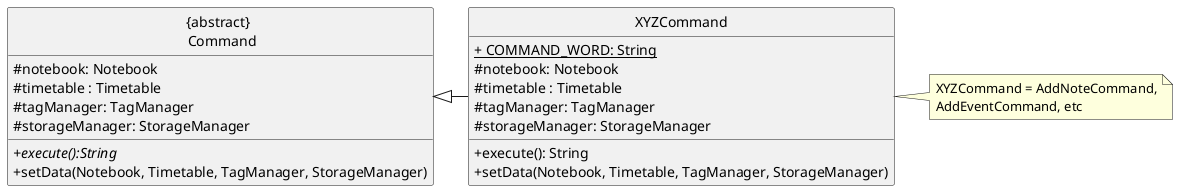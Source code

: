 @startuml

hide circle
skinparam classAttributeIconSize 0

class "{abstract} \n Command" {
# notebook: Notebook
# timetable : Timetable
# tagManager: TagManager
# storageManager: StorageManager
+ execute():String {abstract}
+ setData(Notebook, Timetable, TagManager, StorageManager)
}

class XYZCommand {
<u>+ COMMAND_WORD: String</u>
# notebook: Notebook
# timetable : Timetable
# tagManager: TagManager
# storageManager: StorageManager
+ execute(): String
+ setData(Notebook, Timetable, TagManager, StorageManager)
}

XYZCommand -left|> "{abstract} \n Command"

note right of XYZCommand
XYZCommand = AddNoteCommand,
AddEventCommand, etc
end note

@enduml